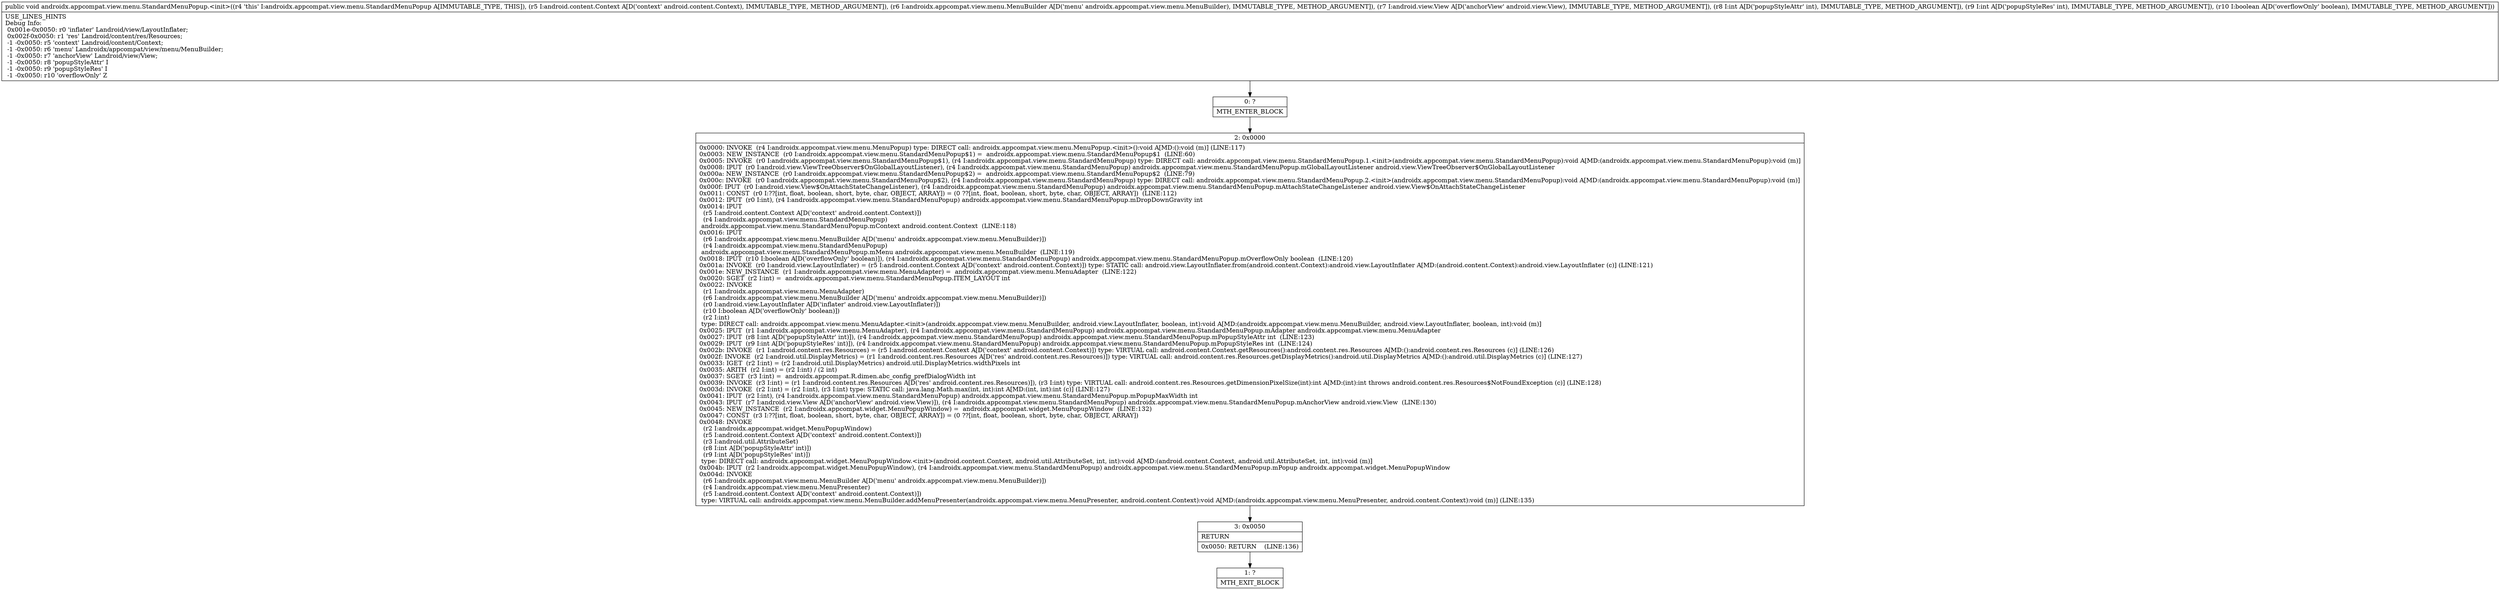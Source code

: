 digraph "CFG forandroidx.appcompat.view.menu.StandardMenuPopup.\<init\>(Landroid\/content\/Context;Landroidx\/appcompat\/view\/menu\/MenuBuilder;Landroid\/view\/View;IIZ)V" {
Node_0 [shape=record,label="{0\:\ ?|MTH_ENTER_BLOCK\l}"];
Node_2 [shape=record,label="{2\:\ 0x0000|0x0000: INVOKE  (r4 I:androidx.appcompat.view.menu.MenuPopup) type: DIRECT call: androidx.appcompat.view.menu.MenuPopup.\<init\>():void A[MD:():void (m)] (LINE:117)\l0x0003: NEW_INSTANCE  (r0 I:androidx.appcompat.view.menu.StandardMenuPopup$1) =  androidx.appcompat.view.menu.StandardMenuPopup$1  (LINE:60)\l0x0005: INVOKE  (r0 I:androidx.appcompat.view.menu.StandardMenuPopup$1), (r4 I:androidx.appcompat.view.menu.StandardMenuPopup) type: DIRECT call: androidx.appcompat.view.menu.StandardMenuPopup.1.\<init\>(androidx.appcompat.view.menu.StandardMenuPopup):void A[MD:(androidx.appcompat.view.menu.StandardMenuPopup):void (m)]\l0x0008: IPUT  (r0 I:android.view.ViewTreeObserver$OnGlobalLayoutListener), (r4 I:androidx.appcompat.view.menu.StandardMenuPopup) androidx.appcompat.view.menu.StandardMenuPopup.mGlobalLayoutListener android.view.ViewTreeObserver$OnGlobalLayoutListener \l0x000a: NEW_INSTANCE  (r0 I:androidx.appcompat.view.menu.StandardMenuPopup$2) =  androidx.appcompat.view.menu.StandardMenuPopup$2  (LINE:79)\l0x000c: INVOKE  (r0 I:androidx.appcompat.view.menu.StandardMenuPopup$2), (r4 I:androidx.appcompat.view.menu.StandardMenuPopup) type: DIRECT call: androidx.appcompat.view.menu.StandardMenuPopup.2.\<init\>(androidx.appcompat.view.menu.StandardMenuPopup):void A[MD:(androidx.appcompat.view.menu.StandardMenuPopup):void (m)]\l0x000f: IPUT  (r0 I:android.view.View$OnAttachStateChangeListener), (r4 I:androidx.appcompat.view.menu.StandardMenuPopup) androidx.appcompat.view.menu.StandardMenuPopup.mAttachStateChangeListener android.view.View$OnAttachStateChangeListener \l0x0011: CONST  (r0 I:??[int, float, boolean, short, byte, char, OBJECT, ARRAY]) = (0 ??[int, float, boolean, short, byte, char, OBJECT, ARRAY])  (LINE:112)\l0x0012: IPUT  (r0 I:int), (r4 I:androidx.appcompat.view.menu.StandardMenuPopup) androidx.appcompat.view.menu.StandardMenuPopup.mDropDownGravity int \l0x0014: IPUT  \l  (r5 I:android.content.Context A[D('context' android.content.Context)])\l  (r4 I:androidx.appcompat.view.menu.StandardMenuPopup)\l androidx.appcompat.view.menu.StandardMenuPopup.mContext android.content.Context  (LINE:118)\l0x0016: IPUT  \l  (r6 I:androidx.appcompat.view.menu.MenuBuilder A[D('menu' androidx.appcompat.view.menu.MenuBuilder)])\l  (r4 I:androidx.appcompat.view.menu.StandardMenuPopup)\l androidx.appcompat.view.menu.StandardMenuPopup.mMenu androidx.appcompat.view.menu.MenuBuilder  (LINE:119)\l0x0018: IPUT  (r10 I:boolean A[D('overflowOnly' boolean)]), (r4 I:androidx.appcompat.view.menu.StandardMenuPopup) androidx.appcompat.view.menu.StandardMenuPopup.mOverflowOnly boolean  (LINE:120)\l0x001a: INVOKE  (r0 I:android.view.LayoutInflater) = (r5 I:android.content.Context A[D('context' android.content.Context)]) type: STATIC call: android.view.LayoutInflater.from(android.content.Context):android.view.LayoutInflater A[MD:(android.content.Context):android.view.LayoutInflater (c)] (LINE:121)\l0x001e: NEW_INSTANCE  (r1 I:androidx.appcompat.view.menu.MenuAdapter) =  androidx.appcompat.view.menu.MenuAdapter  (LINE:122)\l0x0020: SGET  (r2 I:int) =  androidx.appcompat.view.menu.StandardMenuPopup.ITEM_LAYOUT int \l0x0022: INVOKE  \l  (r1 I:androidx.appcompat.view.menu.MenuAdapter)\l  (r6 I:androidx.appcompat.view.menu.MenuBuilder A[D('menu' androidx.appcompat.view.menu.MenuBuilder)])\l  (r0 I:android.view.LayoutInflater A[D('inflater' android.view.LayoutInflater)])\l  (r10 I:boolean A[D('overflowOnly' boolean)])\l  (r2 I:int)\l type: DIRECT call: androidx.appcompat.view.menu.MenuAdapter.\<init\>(androidx.appcompat.view.menu.MenuBuilder, android.view.LayoutInflater, boolean, int):void A[MD:(androidx.appcompat.view.menu.MenuBuilder, android.view.LayoutInflater, boolean, int):void (m)]\l0x0025: IPUT  (r1 I:androidx.appcompat.view.menu.MenuAdapter), (r4 I:androidx.appcompat.view.menu.StandardMenuPopup) androidx.appcompat.view.menu.StandardMenuPopup.mAdapter androidx.appcompat.view.menu.MenuAdapter \l0x0027: IPUT  (r8 I:int A[D('popupStyleAttr' int)]), (r4 I:androidx.appcompat.view.menu.StandardMenuPopup) androidx.appcompat.view.menu.StandardMenuPopup.mPopupStyleAttr int  (LINE:123)\l0x0029: IPUT  (r9 I:int A[D('popupStyleRes' int)]), (r4 I:androidx.appcompat.view.menu.StandardMenuPopup) androidx.appcompat.view.menu.StandardMenuPopup.mPopupStyleRes int  (LINE:124)\l0x002b: INVOKE  (r1 I:android.content.res.Resources) = (r5 I:android.content.Context A[D('context' android.content.Context)]) type: VIRTUAL call: android.content.Context.getResources():android.content.res.Resources A[MD:():android.content.res.Resources (c)] (LINE:126)\l0x002f: INVOKE  (r2 I:android.util.DisplayMetrics) = (r1 I:android.content.res.Resources A[D('res' android.content.res.Resources)]) type: VIRTUAL call: android.content.res.Resources.getDisplayMetrics():android.util.DisplayMetrics A[MD:():android.util.DisplayMetrics (c)] (LINE:127)\l0x0033: IGET  (r2 I:int) = (r2 I:android.util.DisplayMetrics) android.util.DisplayMetrics.widthPixels int \l0x0035: ARITH  (r2 I:int) = (r2 I:int) \/ (2 int) \l0x0037: SGET  (r3 I:int) =  androidx.appcompat.R.dimen.abc_config_prefDialogWidth int \l0x0039: INVOKE  (r3 I:int) = (r1 I:android.content.res.Resources A[D('res' android.content.res.Resources)]), (r3 I:int) type: VIRTUAL call: android.content.res.Resources.getDimensionPixelSize(int):int A[MD:(int):int throws android.content.res.Resources$NotFoundException (c)] (LINE:128)\l0x003d: INVOKE  (r2 I:int) = (r2 I:int), (r3 I:int) type: STATIC call: java.lang.Math.max(int, int):int A[MD:(int, int):int (c)] (LINE:127)\l0x0041: IPUT  (r2 I:int), (r4 I:androidx.appcompat.view.menu.StandardMenuPopup) androidx.appcompat.view.menu.StandardMenuPopup.mPopupMaxWidth int \l0x0043: IPUT  (r7 I:android.view.View A[D('anchorView' android.view.View)]), (r4 I:androidx.appcompat.view.menu.StandardMenuPopup) androidx.appcompat.view.menu.StandardMenuPopup.mAnchorView android.view.View  (LINE:130)\l0x0045: NEW_INSTANCE  (r2 I:androidx.appcompat.widget.MenuPopupWindow) =  androidx.appcompat.widget.MenuPopupWindow  (LINE:132)\l0x0047: CONST  (r3 I:??[int, float, boolean, short, byte, char, OBJECT, ARRAY]) = (0 ??[int, float, boolean, short, byte, char, OBJECT, ARRAY]) \l0x0048: INVOKE  \l  (r2 I:androidx.appcompat.widget.MenuPopupWindow)\l  (r5 I:android.content.Context A[D('context' android.content.Context)])\l  (r3 I:android.util.AttributeSet)\l  (r8 I:int A[D('popupStyleAttr' int)])\l  (r9 I:int A[D('popupStyleRes' int)])\l type: DIRECT call: androidx.appcompat.widget.MenuPopupWindow.\<init\>(android.content.Context, android.util.AttributeSet, int, int):void A[MD:(android.content.Context, android.util.AttributeSet, int, int):void (m)]\l0x004b: IPUT  (r2 I:androidx.appcompat.widget.MenuPopupWindow), (r4 I:androidx.appcompat.view.menu.StandardMenuPopup) androidx.appcompat.view.menu.StandardMenuPopup.mPopup androidx.appcompat.widget.MenuPopupWindow \l0x004d: INVOKE  \l  (r6 I:androidx.appcompat.view.menu.MenuBuilder A[D('menu' androidx.appcompat.view.menu.MenuBuilder)])\l  (r4 I:androidx.appcompat.view.menu.MenuPresenter)\l  (r5 I:android.content.Context A[D('context' android.content.Context)])\l type: VIRTUAL call: androidx.appcompat.view.menu.MenuBuilder.addMenuPresenter(androidx.appcompat.view.menu.MenuPresenter, android.content.Context):void A[MD:(androidx.appcompat.view.menu.MenuPresenter, android.content.Context):void (m)] (LINE:135)\l}"];
Node_3 [shape=record,label="{3\:\ 0x0050|RETURN\l|0x0050: RETURN    (LINE:136)\l}"];
Node_1 [shape=record,label="{1\:\ ?|MTH_EXIT_BLOCK\l}"];
MethodNode[shape=record,label="{public void androidx.appcompat.view.menu.StandardMenuPopup.\<init\>((r4 'this' I:androidx.appcompat.view.menu.StandardMenuPopup A[IMMUTABLE_TYPE, THIS]), (r5 I:android.content.Context A[D('context' android.content.Context), IMMUTABLE_TYPE, METHOD_ARGUMENT]), (r6 I:androidx.appcompat.view.menu.MenuBuilder A[D('menu' androidx.appcompat.view.menu.MenuBuilder), IMMUTABLE_TYPE, METHOD_ARGUMENT]), (r7 I:android.view.View A[D('anchorView' android.view.View), IMMUTABLE_TYPE, METHOD_ARGUMENT]), (r8 I:int A[D('popupStyleAttr' int), IMMUTABLE_TYPE, METHOD_ARGUMENT]), (r9 I:int A[D('popupStyleRes' int), IMMUTABLE_TYPE, METHOD_ARGUMENT]), (r10 I:boolean A[D('overflowOnly' boolean), IMMUTABLE_TYPE, METHOD_ARGUMENT]))  | USE_LINES_HINTS\lDebug Info:\l  0x001e\-0x0050: r0 'inflater' Landroid\/view\/LayoutInflater;\l  0x002f\-0x0050: r1 'res' Landroid\/content\/res\/Resources;\l  \-1 \-0x0050: r5 'context' Landroid\/content\/Context;\l  \-1 \-0x0050: r6 'menu' Landroidx\/appcompat\/view\/menu\/MenuBuilder;\l  \-1 \-0x0050: r7 'anchorView' Landroid\/view\/View;\l  \-1 \-0x0050: r8 'popupStyleAttr' I\l  \-1 \-0x0050: r9 'popupStyleRes' I\l  \-1 \-0x0050: r10 'overflowOnly' Z\l}"];
MethodNode -> Node_0;Node_0 -> Node_2;
Node_2 -> Node_3;
Node_3 -> Node_1;
}

